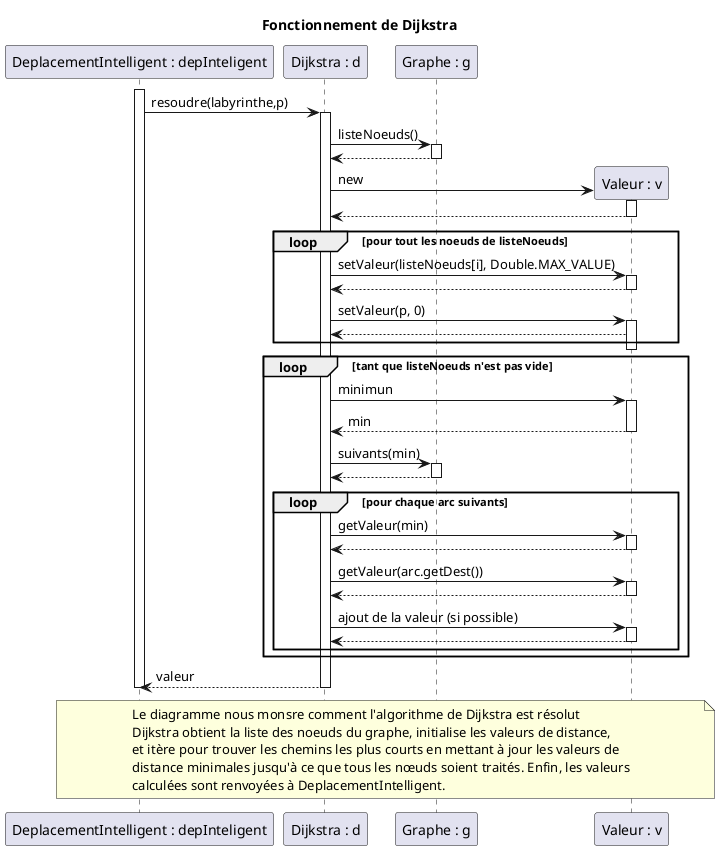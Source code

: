 @startuml
title : Fonctionnement de Dijkstra
participant "DeplacementIntelligent : depInteligent" as DeplacementIntelligent
participant "Dijkstra : d" as Dijkstra
participant "Graphe : g" as Graphe

participant "Valeur : v" as Valeur
activate DeplacementIntelligent
DeplacementIntelligent -> Dijkstra : resoudre(labyrinthe,p)
activate Dijkstra
Dijkstra -> Graphe : listeNoeuds()
activate Graphe
Graphe --> Dijkstra
deactivate Graphe
create Valeur
Dijkstra -> Valeur : new
activate Valeur
Valeur --> Dijkstra
deactivate Valeur
loop pour tout les noeuds de listeNoeuds
    Dijkstra -> Valeur : setValeur(listeNoeuds[i], Double.MAX_VALUE)
    activate Valeur
    Valeur --> Dijkstra
    deactivate Valeur
    Dijkstra -> Valeur : setValeur(p, 0)
    activate Valeur
    Valeur --> Dijkstra
end
deactivate Valeur
loop tant que listeNoeuds n'est pas vide
    Dijkstra -> Valeur : minimun
    activate Valeur
    Valeur --> Dijkstra : min
    deactivate Valeur
    Dijkstra -> Graphe : suivants(min)
    activate Graphe
    Graphe --> Dijkstra
    deactivate Graphe
    loop pour chaque arc suivants
        Dijkstra -> Valeur : getValeur(min)
        activate Valeur
        Valeur --> Dijkstra
        deactivate Valeur
        Dijkstra -> Valeur : getValeur(arc.getDest())
        activate Valeur
        Valeur --> Dijkstra
        deactivate Valeur
        Dijkstra -> Valeur : ajout de la valeur (si possible)
        activate Valeur
        Valeur --> Dijkstra
        deactivate Valeur
    end
end
Dijkstra --> DeplacementIntelligent : valeur
deactivate Dijkstra
deactivate DeplacementIntelligent
note across
Le diagramme nous monsre comment l'algorithme de Dijkstra est résolut
Dijkstra obtient la liste des noeuds du graphe, initialise les valeurs de distance,
et itère pour trouver les chemins les plus courts en mettant à jour les valeurs de
distance minimales jusqu'à ce que tous les nœuds soient traités. Enfin, les valeurs
calculées sont renvoyées à DeplacementIntelligent.
end note
@enduml